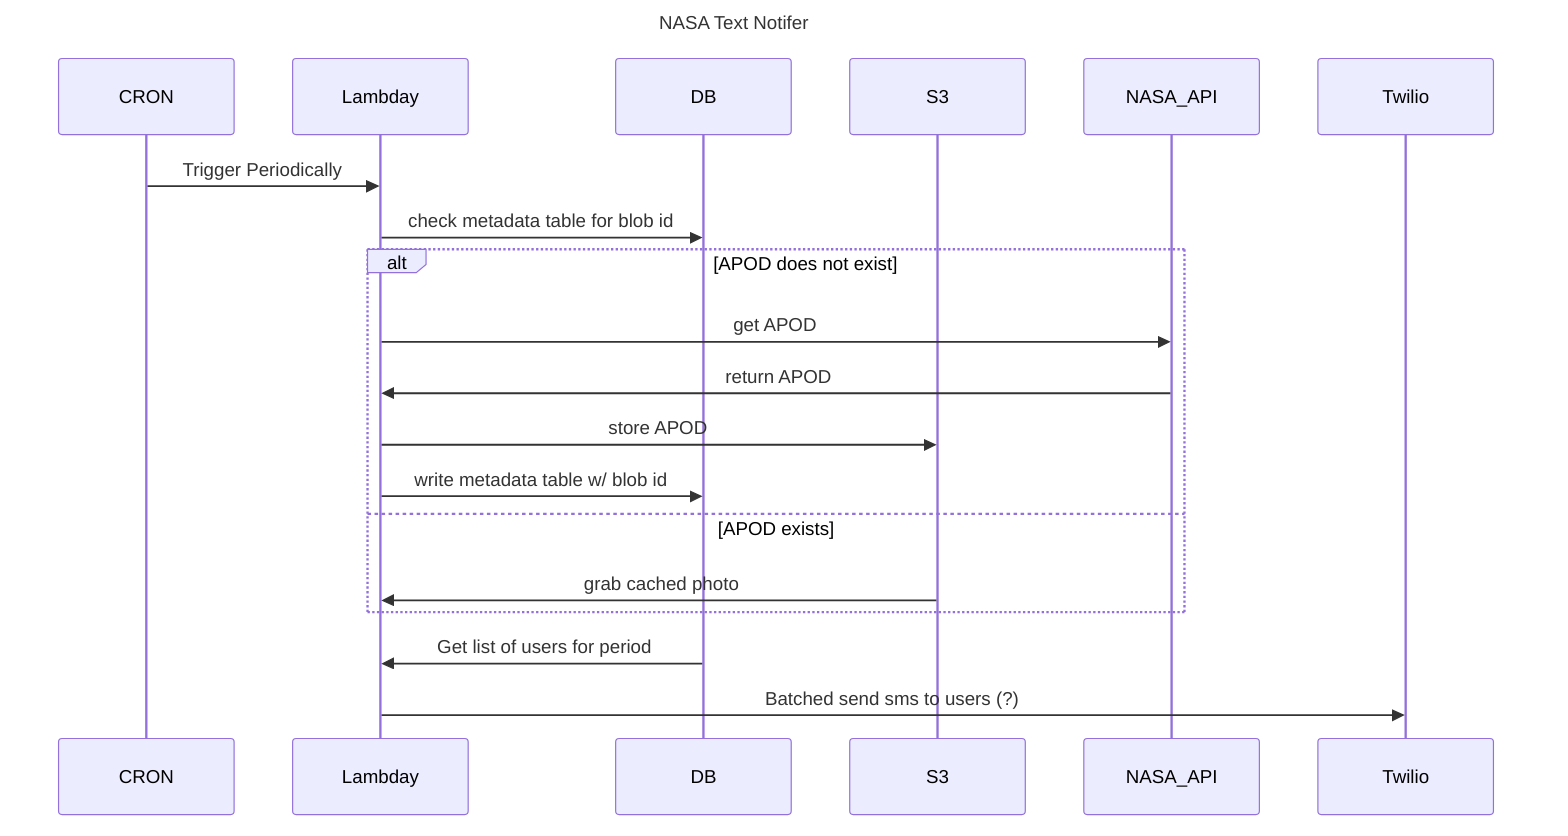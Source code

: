sequenceDiagram
    title NASA Text Notifer
    
    participant CRON
    participant Lambday
    participant DB
    participant S3
    participant NASA_API
    participant Twilio
    
    CRON->>Lambday: Trigger Periodically
    Lambday->>DB: check metadata table for blob id
    alt APOD does not exist
        Lambday->>NASA_API: get APOD
        NASA_API->>Lambday: return APOD
        Lambday->>S3: store APOD
        Lambday->>DB: write metadata table w/ blob id
    else APOD exists
        S3->>Lambday: grab cached photo
    end
    DB->>Lambday: Get list of users for period
    Lambday->>Twilio: Batched send sms to users (?)